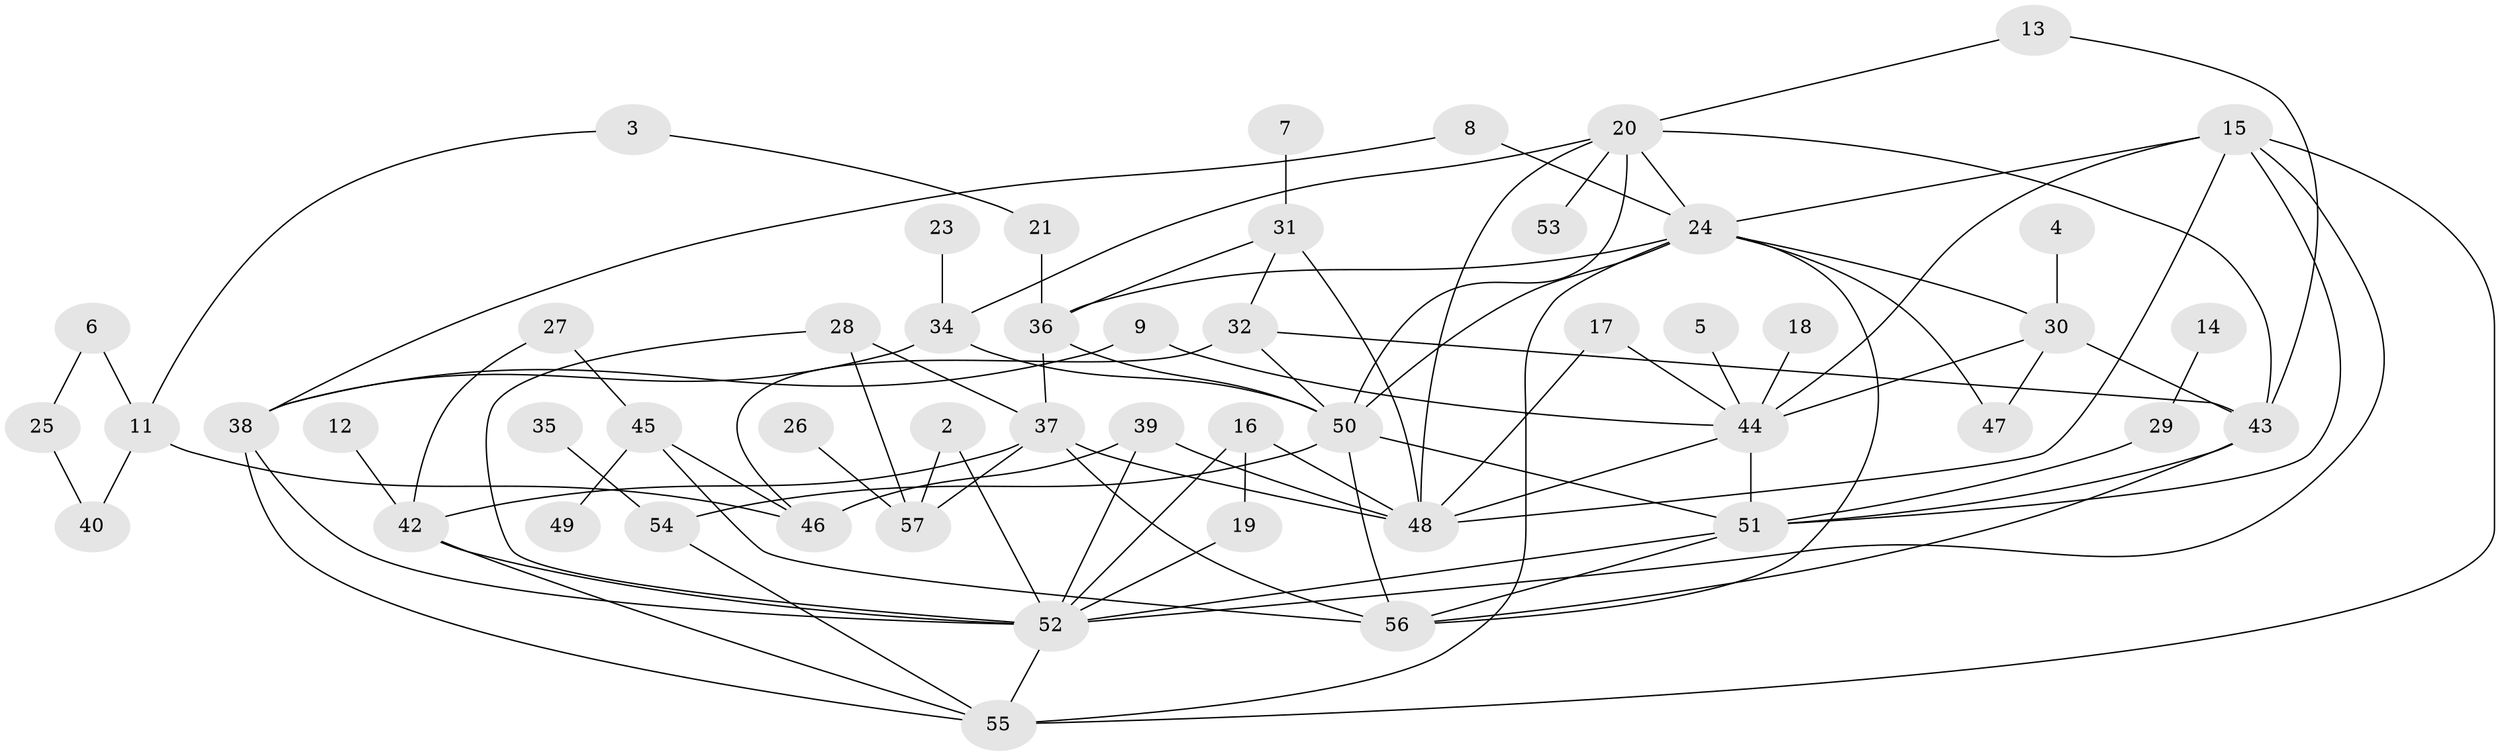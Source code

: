 // original degree distribution, {3: 0.20869565217391303, 2: 0.26956521739130435, 4: 0.11304347826086956, 0: 0.034782608695652174, 1: 0.21739130434782608, 6: 0.05217391304347826, 5: 0.09565217391304348, 8: 0.008695652173913044}
// Generated by graph-tools (version 1.1) at 2025/00/03/09/25 03:00:42]
// undirected, 52 vertices, 93 edges
graph export_dot {
graph [start="1"]
  node [color=gray90,style=filled];
  2;
  3;
  4;
  5;
  6;
  7;
  8;
  9;
  11;
  12;
  13;
  14;
  15;
  16;
  17;
  18;
  19;
  20;
  21;
  23;
  24;
  25;
  26;
  27;
  28;
  29;
  30;
  31;
  32;
  34;
  35;
  36;
  37;
  38;
  39;
  40;
  42;
  43;
  44;
  45;
  46;
  47;
  48;
  49;
  50;
  51;
  52;
  53;
  54;
  55;
  56;
  57;
  2 -- 52 [weight=1.0];
  2 -- 57 [weight=1.0];
  3 -- 11 [weight=1.0];
  3 -- 21 [weight=1.0];
  4 -- 30 [weight=1.0];
  5 -- 44 [weight=1.0];
  6 -- 11 [weight=1.0];
  6 -- 25 [weight=1.0];
  7 -- 31 [weight=1.0];
  8 -- 24 [weight=1.0];
  8 -- 38 [weight=1.0];
  9 -- 38 [weight=1.0];
  9 -- 44 [weight=1.0];
  11 -- 40 [weight=1.0];
  11 -- 46 [weight=1.0];
  12 -- 42 [weight=1.0];
  13 -- 20 [weight=1.0];
  13 -- 43 [weight=1.0];
  14 -- 29 [weight=1.0];
  15 -- 24 [weight=1.0];
  15 -- 44 [weight=1.0];
  15 -- 48 [weight=1.0];
  15 -- 51 [weight=1.0];
  15 -- 52 [weight=1.0];
  15 -- 55 [weight=1.0];
  16 -- 19 [weight=1.0];
  16 -- 48 [weight=1.0];
  16 -- 52 [weight=1.0];
  17 -- 44 [weight=1.0];
  17 -- 48 [weight=1.0];
  18 -- 44 [weight=1.0];
  19 -- 52 [weight=1.0];
  20 -- 24 [weight=1.0];
  20 -- 34 [weight=1.0];
  20 -- 43 [weight=1.0];
  20 -- 48 [weight=1.0];
  20 -- 50 [weight=1.0];
  20 -- 53 [weight=1.0];
  21 -- 36 [weight=2.0];
  23 -- 34 [weight=1.0];
  24 -- 30 [weight=1.0];
  24 -- 36 [weight=1.0];
  24 -- 47 [weight=1.0];
  24 -- 50 [weight=1.0];
  24 -- 55 [weight=1.0];
  24 -- 56 [weight=1.0];
  25 -- 40 [weight=1.0];
  26 -- 57 [weight=1.0];
  27 -- 42 [weight=1.0];
  27 -- 45 [weight=1.0];
  28 -- 37 [weight=1.0];
  28 -- 52 [weight=1.0];
  28 -- 57 [weight=1.0];
  29 -- 51 [weight=1.0];
  30 -- 43 [weight=2.0];
  30 -- 44 [weight=2.0];
  30 -- 47 [weight=1.0];
  31 -- 32 [weight=1.0];
  31 -- 36 [weight=1.0];
  31 -- 48 [weight=2.0];
  32 -- 43 [weight=1.0];
  32 -- 46 [weight=1.0];
  32 -- 50 [weight=1.0];
  34 -- 38 [weight=1.0];
  34 -- 50 [weight=1.0];
  35 -- 54 [weight=1.0];
  36 -- 37 [weight=1.0];
  36 -- 50 [weight=1.0];
  37 -- 42 [weight=1.0];
  37 -- 48 [weight=1.0];
  37 -- 56 [weight=1.0];
  37 -- 57 [weight=1.0];
  38 -- 52 [weight=1.0];
  38 -- 55 [weight=1.0];
  39 -- 46 [weight=1.0];
  39 -- 48 [weight=1.0];
  39 -- 52 [weight=1.0];
  42 -- 52 [weight=1.0];
  42 -- 55 [weight=1.0];
  43 -- 51 [weight=1.0];
  43 -- 56 [weight=1.0];
  44 -- 48 [weight=1.0];
  44 -- 51 [weight=1.0];
  45 -- 46 [weight=1.0];
  45 -- 49 [weight=1.0];
  45 -- 56 [weight=1.0];
  50 -- 51 [weight=1.0];
  50 -- 54 [weight=1.0];
  50 -- 56 [weight=1.0];
  51 -- 52 [weight=1.0];
  51 -- 56 [weight=1.0];
  52 -- 55 [weight=1.0];
  54 -- 55 [weight=1.0];
}
